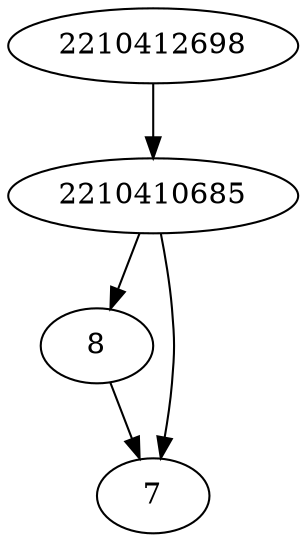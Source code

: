 strict digraph  {
8;
2210412698;
2210410685;
7;
8 -> 7;
2210412698 -> 2210410685;
2210410685 -> 7;
2210410685 -> 8;
}
